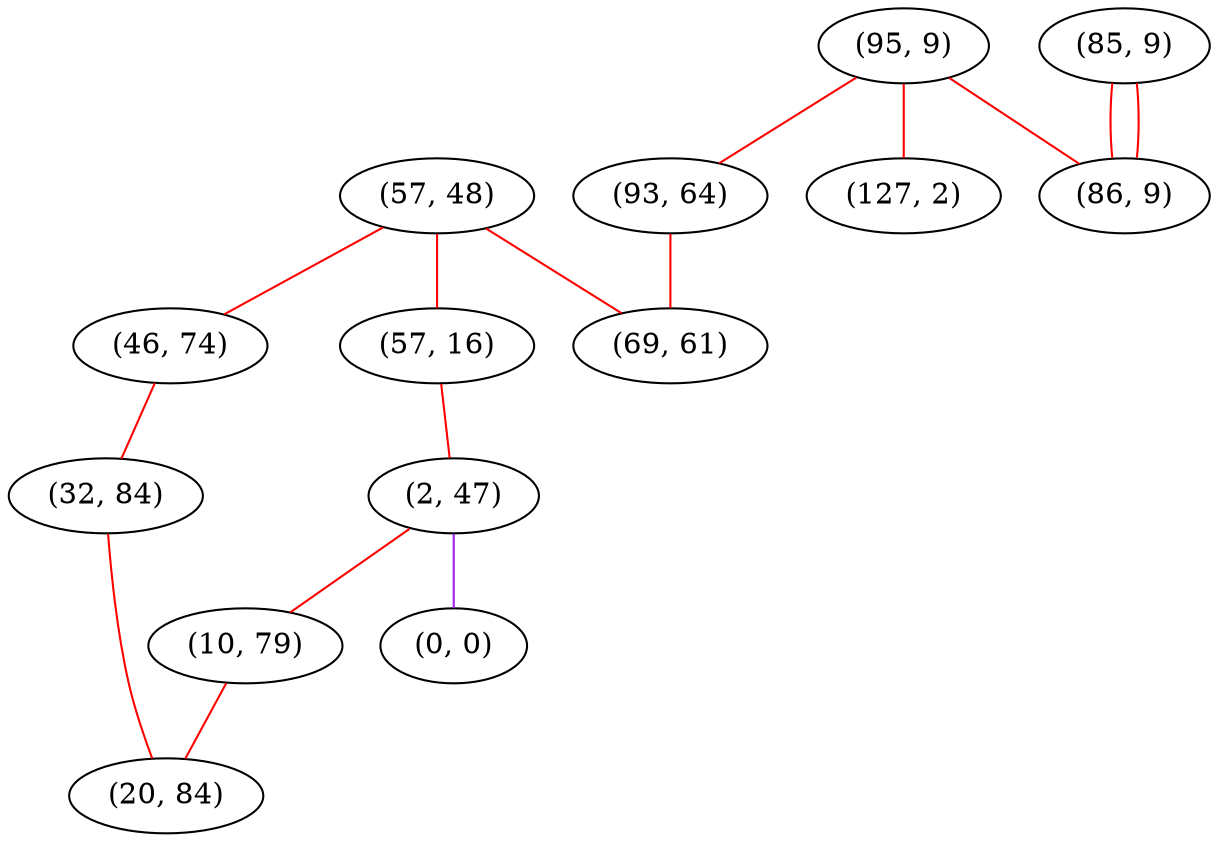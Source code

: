 graph "" {
"(57, 48)";
"(46, 74)";
"(95, 9)";
"(32, 84)";
"(57, 16)";
"(93, 64)";
"(2, 47)";
"(10, 79)";
"(85, 9)";
"(86, 9)";
"(0, 0)";
"(127, 2)";
"(20, 84)";
"(69, 61)";
"(57, 48)" -- "(57, 16)"  [color=red, key=0, weight=1];
"(57, 48)" -- "(46, 74)"  [color=red, key=0, weight=1];
"(57, 48)" -- "(69, 61)"  [color=red, key=0, weight=1];
"(46, 74)" -- "(32, 84)"  [color=red, key=0, weight=1];
"(95, 9)" -- "(86, 9)"  [color=red, key=0, weight=1];
"(95, 9)" -- "(127, 2)"  [color=red, key=0, weight=1];
"(95, 9)" -- "(93, 64)"  [color=red, key=0, weight=1];
"(32, 84)" -- "(20, 84)"  [color=red, key=0, weight=1];
"(57, 16)" -- "(2, 47)"  [color=red, key=0, weight=1];
"(93, 64)" -- "(69, 61)"  [color=red, key=0, weight=1];
"(2, 47)" -- "(10, 79)"  [color=red, key=0, weight=1];
"(2, 47)" -- "(0, 0)"  [color=purple, key=0, weight=4];
"(10, 79)" -- "(20, 84)"  [color=red, key=0, weight=1];
"(85, 9)" -- "(86, 9)"  [color=red, key=0, weight=1];
"(85, 9)" -- "(86, 9)"  [color=red, key=1, weight=1];
}
